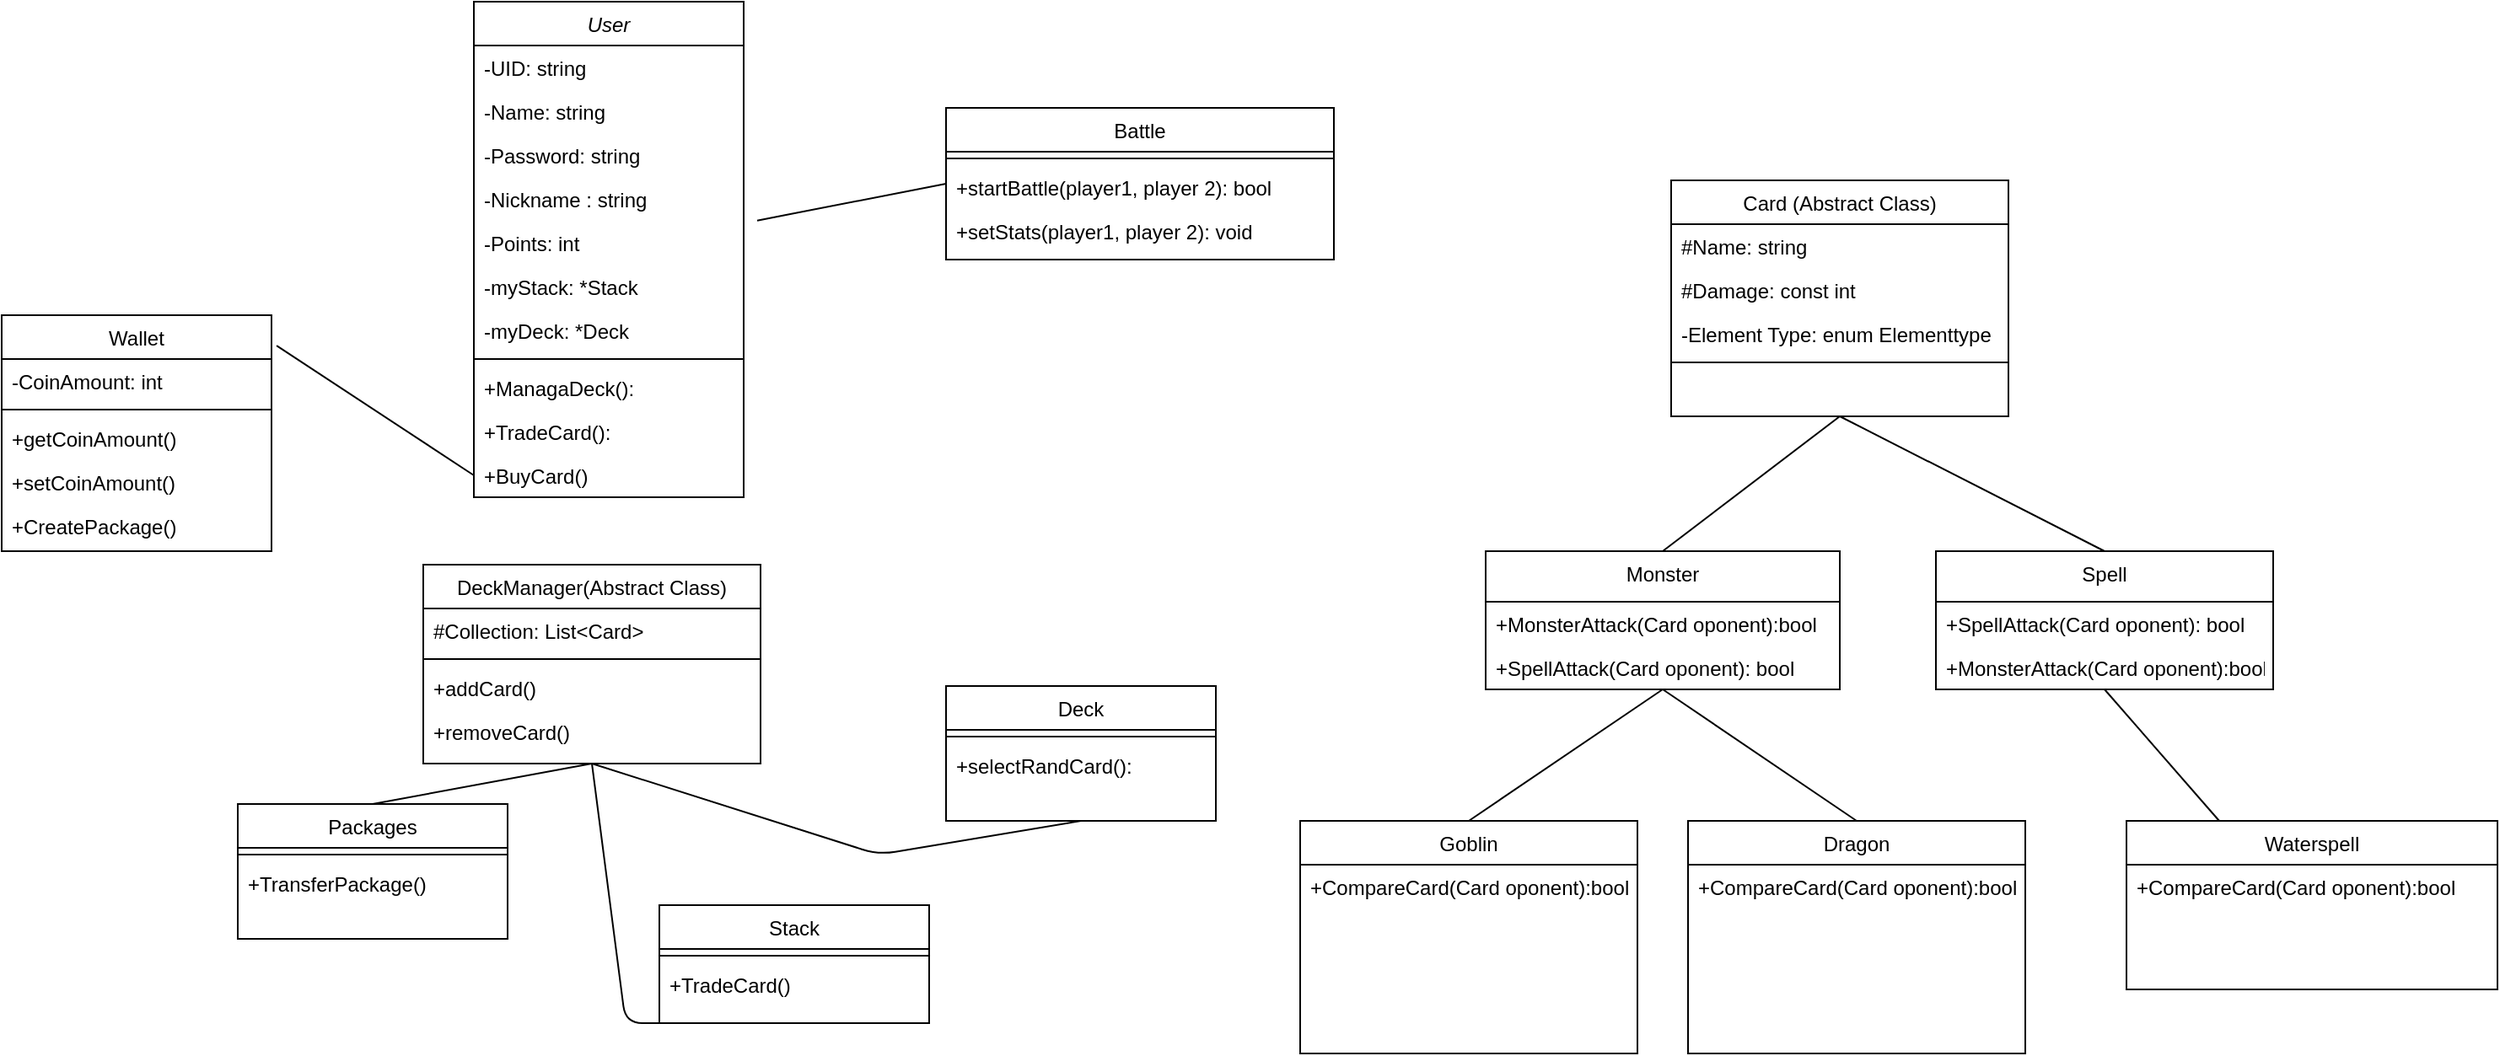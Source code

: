 <mxfile version="15.3.5" type="device"><diagram id="C5RBs43oDa-KdzZeNtuy" name="Page-1"><mxGraphModel dx="2557" dy="2109" grid="1" gridSize="10" guides="1" tooltips="1" connect="1" arrows="1" fold="1" page="1" pageScale="1" pageWidth="827" pageHeight="1169" math="0" shadow="0"><root><mxCell id="WIyWlLk6GJQsqaUBKTNV-0"/><mxCell id="WIyWlLk6GJQsqaUBKTNV-1" parent="WIyWlLk6GJQsqaUBKTNV-0"/><mxCell id="zkfFHV4jXpPFQw0GAbJ--0" value="User" style="swimlane;fontStyle=2;align=center;verticalAlign=top;childLayout=stackLayout;horizontal=1;startSize=26;horizontalStack=0;resizeParent=1;resizeLast=0;collapsible=1;marginBottom=0;rounded=0;shadow=0;strokeWidth=1;" parent="WIyWlLk6GJQsqaUBKTNV-1" vertex="1"><mxGeometry x="-240" y="-266" width="160" height="294" as="geometry"><mxRectangle x="230" y="140" width="160" height="26" as="alternateBounds"/></mxGeometry></mxCell><mxCell id="qg_xBJHXQsBCov1L-OIW-26" value="-UID: string" style="text;align=left;verticalAlign=top;spacingLeft=4;spacingRight=4;overflow=hidden;rotatable=0;points=[[0,0.5],[1,0.5]];portConstraint=eastwest;" vertex="1" parent="zkfFHV4jXpPFQw0GAbJ--0"><mxGeometry y="26" width="160" height="26" as="geometry"/></mxCell><mxCell id="zkfFHV4jXpPFQw0GAbJ--1" value="-Name: string" style="text;align=left;verticalAlign=top;spacingLeft=4;spacingRight=4;overflow=hidden;rotatable=0;points=[[0,0.5],[1,0.5]];portConstraint=eastwest;" parent="zkfFHV4jXpPFQw0GAbJ--0" vertex="1"><mxGeometry y="52" width="160" height="26" as="geometry"/></mxCell><mxCell id="zkfFHV4jXpPFQw0GAbJ--3" value="-Password: string" style="text;align=left;verticalAlign=top;spacingLeft=4;spacingRight=4;overflow=hidden;rotatable=0;points=[[0,0.5],[1,0.5]];portConstraint=eastwest;rounded=0;shadow=0;html=0;" parent="zkfFHV4jXpPFQw0GAbJ--0" vertex="1"><mxGeometry y="78" width="160" height="26" as="geometry"/></mxCell><mxCell id="qg_xBJHXQsBCov1L-OIW-0" value="-Nickname : string" style="text;align=left;verticalAlign=top;spacingLeft=4;spacingRight=4;overflow=hidden;rotatable=0;points=[[0,0.5],[1,0.5]];portConstraint=eastwest;rounded=0;shadow=0;html=0;" vertex="1" parent="zkfFHV4jXpPFQw0GAbJ--0"><mxGeometry y="104" width="160" height="26" as="geometry"/></mxCell><mxCell id="qg_xBJHXQsBCov1L-OIW-86" value="-Points: int" style="text;align=left;verticalAlign=top;spacingLeft=4;spacingRight=4;overflow=hidden;rotatable=0;points=[[0,0.5],[1,0.5]];portConstraint=eastwest;rounded=0;shadow=0;html=0;" vertex="1" parent="zkfFHV4jXpPFQw0GAbJ--0"><mxGeometry y="130" width="160" height="26" as="geometry"/></mxCell><mxCell id="qg_xBJHXQsBCov1L-OIW-87" value="-myStack: *Stack" style="text;align=left;verticalAlign=top;spacingLeft=4;spacingRight=4;overflow=hidden;rotatable=0;points=[[0,0.5],[1,0.5]];portConstraint=eastwest;rounded=0;shadow=0;html=0;" vertex="1" parent="zkfFHV4jXpPFQw0GAbJ--0"><mxGeometry y="156" width="160" height="26" as="geometry"/></mxCell><mxCell id="qg_xBJHXQsBCov1L-OIW-88" value="-myDeck: *Deck" style="text;align=left;verticalAlign=top;spacingLeft=4;spacingRight=4;overflow=hidden;rotatable=0;points=[[0,0.5],[1,0.5]];portConstraint=eastwest;rounded=0;shadow=0;html=0;" vertex="1" parent="zkfFHV4jXpPFQw0GAbJ--0"><mxGeometry y="182" width="160" height="26" as="geometry"/></mxCell><mxCell id="zkfFHV4jXpPFQw0GAbJ--4" value="" style="line;html=1;strokeWidth=1;align=left;verticalAlign=middle;spacingTop=-1;spacingLeft=3;spacingRight=3;rotatable=0;labelPosition=right;points=[];portConstraint=eastwest;" parent="zkfFHV4jXpPFQw0GAbJ--0" vertex="1"><mxGeometry y="208" width="160" height="8" as="geometry"/></mxCell><mxCell id="zkfFHV4jXpPFQw0GAbJ--5" value="+ManagaDeck(): " style="text;align=left;verticalAlign=top;spacingLeft=4;spacingRight=4;overflow=hidden;rotatable=0;points=[[0,0.5],[1,0.5]];portConstraint=eastwest;" parent="zkfFHV4jXpPFQw0GAbJ--0" vertex="1"><mxGeometry y="216" width="160" height="26" as="geometry"/></mxCell><mxCell id="qg_xBJHXQsBCov1L-OIW-18" value="+TradeCard(): " style="text;align=left;verticalAlign=top;spacingLeft=4;spacingRight=4;overflow=hidden;rotatable=0;points=[[0,0.5],[1,0.5]];portConstraint=eastwest;" vertex="1" parent="zkfFHV4jXpPFQw0GAbJ--0"><mxGeometry y="242" width="160" height="26" as="geometry"/></mxCell><mxCell id="qg_xBJHXQsBCov1L-OIW-66" value="+BuyCard()" style="text;align=left;verticalAlign=top;spacingLeft=4;spacingRight=4;overflow=hidden;rotatable=0;points=[[0,0.5],[1,0.5]];portConstraint=eastwest;" vertex="1" parent="zkfFHV4jXpPFQw0GAbJ--0"><mxGeometry y="268" width="160" height="26" as="geometry"/></mxCell><mxCell id="zkfFHV4jXpPFQw0GAbJ--6" value="Goblin" style="swimlane;fontStyle=0;align=center;verticalAlign=top;childLayout=stackLayout;horizontal=1;startSize=26;horizontalStack=0;resizeParent=1;resizeLast=0;collapsible=1;marginBottom=0;rounded=0;shadow=0;strokeWidth=1;" parent="WIyWlLk6GJQsqaUBKTNV-1" vertex="1"><mxGeometry x="250" y="220" width="200" height="138" as="geometry"><mxRectangle x="130" y="380" width="160" height="26" as="alternateBounds"/></mxGeometry></mxCell><mxCell id="qg_xBJHXQsBCov1L-OIW-43" value="+CompareCard(Card oponent):bool " style="text;align=left;verticalAlign=top;spacingLeft=4;spacingRight=4;overflow=hidden;rotatable=0;points=[[0,0.5],[1,0.5]];portConstraint=eastwest;" vertex="1" parent="zkfFHV4jXpPFQw0GAbJ--6"><mxGeometry y="26" width="200" height="24" as="geometry"/></mxCell><mxCell id="zkfFHV4jXpPFQw0GAbJ--17" value="Card (Abstract Class)" style="swimlane;fontStyle=0;align=center;verticalAlign=top;childLayout=stackLayout;horizontal=1;startSize=26;horizontalStack=0;resizeParent=1;resizeLast=0;collapsible=1;marginBottom=0;rounded=0;shadow=0;strokeWidth=1;" parent="WIyWlLk6GJQsqaUBKTNV-1" vertex="1"><mxGeometry x="470" y="-160" width="200" height="140" as="geometry"><mxRectangle x="550" y="140" width="160" height="26" as="alternateBounds"/></mxGeometry></mxCell><mxCell id="zkfFHV4jXpPFQw0GAbJ--18" value="#Name: string" style="text;align=left;verticalAlign=top;spacingLeft=4;spacingRight=4;overflow=hidden;rotatable=0;points=[[0,0.5],[1,0.5]];portConstraint=eastwest;" parent="zkfFHV4jXpPFQw0GAbJ--17" vertex="1"><mxGeometry y="26" width="200" height="26" as="geometry"/></mxCell><mxCell id="zkfFHV4jXpPFQw0GAbJ--19" value="#Damage: const int" style="text;align=left;verticalAlign=top;spacingLeft=4;spacingRight=4;overflow=hidden;rotatable=0;points=[[0,0.5],[1,0.5]];portConstraint=eastwest;rounded=0;shadow=0;html=0;" parent="zkfFHV4jXpPFQw0GAbJ--17" vertex="1"><mxGeometry y="52" width="200" height="26" as="geometry"/></mxCell><mxCell id="zkfFHV4jXpPFQw0GAbJ--20" value="-Element Type: enum Elementtype" style="text;align=left;verticalAlign=top;spacingLeft=4;spacingRight=4;overflow=hidden;rotatable=0;points=[[0,0.5],[1,0.5]];portConstraint=eastwest;rounded=0;shadow=0;html=0;" parent="zkfFHV4jXpPFQw0GAbJ--17" vertex="1"><mxGeometry y="78" width="200" height="26" as="geometry"/></mxCell><mxCell id="zkfFHV4jXpPFQw0GAbJ--23" value="" style="line;html=1;strokeWidth=1;align=left;verticalAlign=middle;spacingTop=-1;spacingLeft=3;spacingRight=3;rotatable=0;labelPosition=right;points=[];portConstraint=eastwest;" parent="zkfFHV4jXpPFQw0GAbJ--17" vertex="1"><mxGeometry y="104" width="200" height="8" as="geometry"/></mxCell><mxCell id="qg_xBJHXQsBCov1L-OIW-3" value="" style="endArrow=none;html=1;startSize=14;endSize=14;sourcePerimeterSpacing=8;targetPerimeterSpacing=8;entryX=0.5;entryY=1;entryDx=0;entryDy=0;exitX=0.5;exitY=0;exitDx=0;exitDy=0;" edge="1" parent="WIyWlLk6GJQsqaUBKTNV-1" source="zkfFHV4jXpPFQw0GAbJ--6" target="qg_xBJHXQsBCov1L-OIW-33"><mxGeometry width="50" height="50" relative="1" as="geometry"><mxPoint x="110" y="330" as="sourcePoint"/><mxPoint x="480" y="150.002" as="targetPoint"/></mxGeometry></mxCell><mxCell id="qg_xBJHXQsBCov1L-OIW-11" value="Dragon" style="swimlane;fontStyle=0;align=center;verticalAlign=top;childLayout=stackLayout;horizontal=1;startSize=26;horizontalStack=0;resizeParent=1;resizeLast=0;collapsible=1;marginBottom=0;rounded=0;shadow=0;strokeWidth=1;" vertex="1" parent="WIyWlLk6GJQsqaUBKTNV-1"><mxGeometry x="480" y="220" width="200" height="138" as="geometry"><mxRectangle x="130" y="380" width="160" height="26" as="alternateBounds"/></mxGeometry></mxCell><mxCell id="qg_xBJHXQsBCov1L-OIW-44" value="+CompareCard(Card oponent):bool " style="text;align=left;verticalAlign=top;spacingLeft=4;spacingRight=4;overflow=hidden;rotatable=0;points=[[0,0.5],[1,0.5]];portConstraint=eastwest;" vertex="1" parent="qg_xBJHXQsBCov1L-OIW-11"><mxGeometry y="26" width="200" height="24" as="geometry"/></mxCell><mxCell id="qg_xBJHXQsBCov1L-OIW-17" value="" style="endArrow=none;html=1;startSize=14;endSize=14;sourcePerimeterSpacing=8;targetPerimeterSpacing=8;exitX=0.5;exitY=0;exitDx=0;exitDy=0;entryX=0.5;entryY=1;entryDx=0;entryDy=0;" edge="1" parent="WIyWlLk6GJQsqaUBKTNV-1" source="qg_xBJHXQsBCov1L-OIW-11" target="qg_xBJHXQsBCov1L-OIW-33"><mxGeometry width="50" height="50" relative="1" as="geometry"><mxPoint x="360" y="250" as="sourcePoint"/><mxPoint x="600" y="130" as="targetPoint"/></mxGeometry></mxCell><mxCell id="qg_xBJHXQsBCov1L-OIW-20" value="Stack" style="swimlane;fontStyle=0;align=center;verticalAlign=top;childLayout=stackLayout;horizontal=1;startSize=26;horizontalStack=0;resizeParent=1;resizeLast=0;collapsible=1;marginBottom=0;rounded=0;shadow=0;strokeWidth=1;" vertex="1" parent="WIyWlLk6GJQsqaUBKTNV-1"><mxGeometry x="-130" y="270" width="160" height="70" as="geometry"><mxRectangle x="550" y="140" width="160" height="26" as="alternateBounds"/></mxGeometry></mxCell><mxCell id="qg_xBJHXQsBCov1L-OIW-24" value="" style="line;html=1;strokeWidth=1;align=left;verticalAlign=middle;spacingTop=-1;spacingLeft=3;spacingRight=3;rotatable=0;labelPosition=right;points=[];portConstraint=eastwest;" vertex="1" parent="qg_xBJHXQsBCov1L-OIW-20"><mxGeometry y="26" width="160" height="8" as="geometry"/></mxCell><mxCell id="qg_xBJHXQsBCov1L-OIW-90" value="+TradeCard()" style="text;align=left;verticalAlign=top;spacingLeft=4;spacingRight=4;overflow=hidden;rotatable=0;points=[[0,0.5],[1,0.5]];portConstraint=eastwest;" vertex="1" parent="qg_xBJHXQsBCov1L-OIW-20"><mxGeometry y="34" width="160" height="26" as="geometry"/></mxCell><mxCell id="qg_xBJHXQsBCov1L-OIW-27" value="Deck" style="swimlane;fontStyle=0;align=center;verticalAlign=top;childLayout=stackLayout;horizontal=1;startSize=26;horizontalStack=0;resizeParent=1;resizeLast=0;collapsible=1;marginBottom=0;rounded=0;shadow=0;strokeWidth=1;" vertex="1" parent="WIyWlLk6GJQsqaUBKTNV-1"><mxGeometry x="40" y="140" width="160" height="80" as="geometry"><mxRectangle x="550" y="140" width="160" height="26" as="alternateBounds"/></mxGeometry></mxCell><mxCell id="qg_xBJHXQsBCov1L-OIW-31" value="" style="line;html=1;strokeWidth=1;align=left;verticalAlign=middle;spacingTop=-1;spacingLeft=3;spacingRight=3;rotatable=0;labelPosition=right;points=[];portConstraint=eastwest;" vertex="1" parent="qg_xBJHXQsBCov1L-OIW-27"><mxGeometry y="26" width="160" height="8" as="geometry"/></mxCell><mxCell id="qg_xBJHXQsBCov1L-OIW-32" value="+selectRandCard():" style="text;align=left;verticalAlign=top;spacingLeft=4;spacingRight=4;overflow=hidden;rotatable=0;points=[[0,0.5],[1,0.5]];portConstraint=eastwest;" vertex="1" parent="qg_xBJHXQsBCov1L-OIW-27"><mxGeometry y="34" width="160" height="26" as="geometry"/></mxCell><mxCell id="qg_xBJHXQsBCov1L-OIW-33" value="Monster" style="swimlane;fontStyle=0;align=center;verticalAlign=top;childLayout=stackLayout;horizontal=1;startSize=30;horizontalStack=0;resizeParent=1;resizeLast=0;collapsible=1;marginBottom=0;rounded=0;shadow=0;strokeWidth=1;" vertex="1" parent="WIyWlLk6GJQsqaUBKTNV-1"><mxGeometry x="360" y="60" width="210" height="82" as="geometry"><mxRectangle x="550" y="140" width="160" height="26" as="alternateBounds"/></mxGeometry></mxCell><mxCell id="qg_xBJHXQsBCov1L-OIW-38" value="+MonsterAttack(Card oponent):bool " style="text;align=left;verticalAlign=top;spacingLeft=4;spacingRight=4;overflow=hidden;rotatable=0;points=[[0,0.5],[1,0.5]];portConstraint=eastwest;" vertex="1" parent="qg_xBJHXQsBCov1L-OIW-33"><mxGeometry y="30" width="210" height="26" as="geometry"/></mxCell><mxCell id="qg_xBJHXQsBCov1L-OIW-93" value="+SpellAttack(Card oponent): bool " style="text;align=left;verticalAlign=top;spacingLeft=4;spacingRight=4;overflow=hidden;rotatable=0;points=[[0,0.5],[1,0.5]];portConstraint=eastwest;" vertex="1" parent="qg_xBJHXQsBCov1L-OIW-33"><mxGeometry y="56" width="210" height="26" as="geometry"/></mxCell><mxCell id="qg_xBJHXQsBCov1L-OIW-39" value="Spell" style="swimlane;fontStyle=0;align=center;verticalAlign=top;childLayout=stackLayout;horizontal=1;startSize=30;horizontalStack=0;resizeParent=1;resizeLast=0;collapsible=1;marginBottom=0;rounded=0;shadow=0;strokeWidth=1;" vertex="1" parent="WIyWlLk6GJQsqaUBKTNV-1"><mxGeometry x="627" y="60" width="200" height="82" as="geometry"><mxRectangle x="550" y="140" width="160" height="26" as="alternateBounds"/></mxGeometry></mxCell><mxCell id="qg_xBJHXQsBCov1L-OIW-40" value="+SpellAttack(Card oponent): bool " style="text;align=left;verticalAlign=top;spacingLeft=4;spacingRight=4;overflow=hidden;rotatable=0;points=[[0,0.5],[1,0.5]];portConstraint=eastwest;" vertex="1" parent="qg_xBJHXQsBCov1L-OIW-39"><mxGeometry y="30" width="200" height="26" as="geometry"/></mxCell><mxCell id="qg_xBJHXQsBCov1L-OIW-94" value="+MonsterAttack(Card oponent):bool " style="text;align=left;verticalAlign=top;spacingLeft=4;spacingRight=4;overflow=hidden;rotatable=0;points=[[0,0.5],[1,0.5]];portConstraint=eastwest;" vertex="1" parent="qg_xBJHXQsBCov1L-OIW-39"><mxGeometry y="56" width="200" height="26" as="geometry"/></mxCell><mxCell id="qg_xBJHXQsBCov1L-OIW-41" value="Waterspell" style="swimlane;fontStyle=0;align=center;verticalAlign=top;childLayout=stackLayout;horizontal=1;startSize=26;horizontalStack=0;resizeParent=1;resizeLast=0;collapsible=1;marginBottom=0;rounded=0;shadow=0;strokeWidth=1;" vertex="1" parent="WIyWlLk6GJQsqaUBKTNV-1"><mxGeometry x="740" y="220" width="220" height="100" as="geometry"><mxRectangle x="130" y="380" width="160" height="26" as="alternateBounds"/></mxGeometry></mxCell><mxCell id="qg_xBJHXQsBCov1L-OIW-45" value="+CompareCard(Card oponent):bool " style="text;align=left;verticalAlign=top;spacingLeft=4;spacingRight=4;overflow=hidden;rotatable=0;points=[[0,0.5],[1,0.5]];portConstraint=eastwest;" vertex="1" parent="qg_xBJHXQsBCov1L-OIW-41"><mxGeometry y="26" width="220" height="26" as="geometry"/></mxCell><mxCell id="qg_xBJHXQsBCov1L-OIW-42" value="" style="endArrow=none;html=1;startSize=14;endSize=14;sourcePerimeterSpacing=8;targetPerimeterSpacing=8;exitX=0.25;exitY=0;exitDx=0;exitDy=0;entryX=0.5;entryY=1;entryDx=0;entryDy=0;" edge="1" parent="WIyWlLk6GJQsqaUBKTNV-1" source="qg_xBJHXQsBCov1L-OIW-41" target="qg_xBJHXQsBCov1L-OIW-39"><mxGeometry width="50" height="50" relative="1" as="geometry"><mxPoint x="760" y="240" as="sourcePoint"/><mxPoint x="700" y="140" as="targetPoint"/></mxGeometry></mxCell><mxCell id="qg_xBJHXQsBCov1L-OIW-49" value="Packages" style="swimlane;fontStyle=0;align=center;verticalAlign=top;childLayout=stackLayout;horizontal=1;startSize=26;horizontalStack=0;resizeParent=1;resizeLast=0;collapsible=1;marginBottom=0;rounded=0;shadow=0;strokeWidth=1;" vertex="1" parent="WIyWlLk6GJQsqaUBKTNV-1"><mxGeometry x="-380" y="210" width="160" height="80" as="geometry"><mxRectangle x="550" y="140" width="160" height="26" as="alternateBounds"/></mxGeometry></mxCell><mxCell id="qg_xBJHXQsBCov1L-OIW-51" value="" style="line;html=1;strokeWidth=1;align=left;verticalAlign=middle;spacingTop=-1;spacingLeft=3;spacingRight=3;rotatable=0;labelPosition=right;points=[];portConstraint=eastwest;" vertex="1" parent="qg_xBJHXQsBCov1L-OIW-49"><mxGeometry y="26" width="160" height="8" as="geometry"/></mxCell><mxCell id="qg_xBJHXQsBCov1L-OIW-89" value="+TransferPackage()" style="text;align=left;verticalAlign=top;spacingLeft=4;spacingRight=4;overflow=hidden;rotatable=0;points=[[0,0.5],[1,0.5]];portConstraint=eastwest;" vertex="1" parent="qg_xBJHXQsBCov1L-OIW-49"><mxGeometry y="34" width="160" height="26" as="geometry"/></mxCell><mxCell id="qg_xBJHXQsBCov1L-OIW-54" value="Wallet" style="swimlane;fontStyle=0;align=center;verticalAlign=top;childLayout=stackLayout;horizontal=1;startSize=26;horizontalStack=0;resizeParent=1;resizeLast=0;collapsible=1;marginBottom=0;rounded=0;shadow=0;strokeWidth=1;" vertex="1" parent="WIyWlLk6GJQsqaUBKTNV-1"><mxGeometry x="-520" y="-80" width="160" height="140" as="geometry"><mxRectangle x="550" y="140" width="160" height="26" as="alternateBounds"/></mxGeometry></mxCell><mxCell id="qg_xBJHXQsBCov1L-OIW-55" value="-CoinAmount: int" style="text;align=left;verticalAlign=top;spacingLeft=4;spacingRight=4;overflow=hidden;rotatable=0;points=[[0,0.5],[1,0.5]];portConstraint=eastwest;" vertex="1" parent="qg_xBJHXQsBCov1L-OIW-54"><mxGeometry y="26" width="160" height="26" as="geometry"/></mxCell><mxCell id="qg_xBJHXQsBCov1L-OIW-56" value="" style="line;html=1;strokeWidth=1;align=left;verticalAlign=middle;spacingTop=-1;spacingLeft=3;spacingRight=3;rotatable=0;labelPosition=right;points=[];portConstraint=eastwest;" vertex="1" parent="qg_xBJHXQsBCov1L-OIW-54"><mxGeometry y="52" width="160" height="8" as="geometry"/></mxCell><mxCell id="qg_xBJHXQsBCov1L-OIW-57" value="+getCoinAmount()" style="text;align=left;verticalAlign=top;spacingLeft=4;spacingRight=4;overflow=hidden;rotatable=0;points=[[0,0.5],[1,0.5]];portConstraint=eastwest;" vertex="1" parent="qg_xBJHXQsBCov1L-OIW-54"><mxGeometry y="60" width="160" height="26" as="geometry"/></mxCell><mxCell id="qg_xBJHXQsBCov1L-OIW-58" value="+setCoinAmount()" style="text;align=left;verticalAlign=top;spacingLeft=4;spacingRight=4;overflow=hidden;rotatable=0;points=[[0,0.5],[1,0.5]];portConstraint=eastwest;" vertex="1" parent="qg_xBJHXQsBCov1L-OIW-54"><mxGeometry y="86" width="160" height="26" as="geometry"/></mxCell><mxCell id="qg_xBJHXQsBCov1L-OIW-84" value="+CreatePackage()" style="text;align=left;verticalAlign=top;spacingLeft=4;spacingRight=4;overflow=hidden;rotatable=0;points=[[0,0.5],[1,0.5]];portConstraint=eastwest;" vertex="1" parent="qg_xBJHXQsBCov1L-OIW-54"><mxGeometry y="112" width="160" height="26" as="geometry"/></mxCell><mxCell id="qg_xBJHXQsBCov1L-OIW-59" value="Battle" style="swimlane;fontStyle=0;align=center;verticalAlign=top;childLayout=stackLayout;horizontal=1;startSize=26;horizontalStack=0;resizeParent=1;resizeLast=0;collapsible=1;marginBottom=0;rounded=0;shadow=0;strokeWidth=1;" vertex="1" parent="WIyWlLk6GJQsqaUBKTNV-1"><mxGeometry x="40" y="-203" width="230" height="90" as="geometry"><mxRectangle x="550" y="140" width="160" height="26" as="alternateBounds"/></mxGeometry></mxCell><mxCell id="qg_xBJHXQsBCov1L-OIW-61" value="" style="line;html=1;strokeWidth=1;align=left;verticalAlign=middle;spacingTop=-1;spacingLeft=3;spacingRight=3;rotatable=0;labelPosition=right;points=[];portConstraint=eastwest;" vertex="1" parent="qg_xBJHXQsBCov1L-OIW-59"><mxGeometry y="26" width="230" height="8" as="geometry"/></mxCell><mxCell id="qg_xBJHXQsBCov1L-OIW-62" value="+startBattle(player1, player 2): bool" style="text;align=left;verticalAlign=top;spacingLeft=4;spacingRight=4;overflow=hidden;rotatable=0;points=[[0,0.5],[1,0.5]];portConstraint=eastwest;" vertex="1" parent="qg_xBJHXQsBCov1L-OIW-59"><mxGeometry y="34" width="230" height="26" as="geometry"/></mxCell><mxCell id="qg_xBJHXQsBCov1L-OIW-85" value="+setStats(player1, player 2): void" style="text;align=left;verticalAlign=top;spacingLeft=4;spacingRight=4;overflow=hidden;rotatable=0;points=[[0,0.5],[1,0.5]];portConstraint=eastwest;" vertex="1" parent="qg_xBJHXQsBCov1L-OIW-59"><mxGeometry y="60" width="230" height="26" as="geometry"/></mxCell><mxCell id="qg_xBJHXQsBCov1L-OIW-67" value="DeckManager(Abstract Class)" style="swimlane;fontStyle=0;align=center;verticalAlign=top;childLayout=stackLayout;horizontal=1;startSize=26;horizontalStack=0;resizeParent=1;resizeLast=0;collapsible=1;marginBottom=0;rounded=0;shadow=0;strokeWidth=1;" vertex="1" parent="WIyWlLk6GJQsqaUBKTNV-1"><mxGeometry x="-270" y="68" width="200" height="118" as="geometry"><mxRectangle x="550" y="140" width="160" height="26" as="alternateBounds"/></mxGeometry></mxCell><mxCell id="qg_xBJHXQsBCov1L-OIW-73" value="#Collection: List&lt;Card&gt; " style="text;align=left;verticalAlign=top;spacingLeft=4;spacingRight=4;overflow=hidden;rotatable=0;points=[[0,0.5],[1,0.5]];portConstraint=eastwest;" vertex="1" parent="qg_xBJHXQsBCov1L-OIW-67"><mxGeometry y="26" width="200" height="26" as="geometry"/></mxCell><mxCell id="qg_xBJHXQsBCov1L-OIW-71" value="" style="line;html=1;strokeWidth=1;align=left;verticalAlign=middle;spacingTop=-1;spacingLeft=3;spacingRight=3;rotatable=0;labelPosition=right;points=[];portConstraint=eastwest;" vertex="1" parent="qg_xBJHXQsBCov1L-OIW-67"><mxGeometry y="52" width="200" height="8" as="geometry"/></mxCell><mxCell id="qg_xBJHXQsBCov1L-OIW-72" value="+addCard() " style="text;align=left;verticalAlign=top;spacingLeft=4;spacingRight=4;overflow=hidden;rotatable=0;points=[[0,0.5],[1,0.5]];portConstraint=eastwest;" vertex="1" parent="qg_xBJHXQsBCov1L-OIW-67"><mxGeometry y="60" width="200" height="26" as="geometry"/></mxCell><mxCell id="qg_xBJHXQsBCov1L-OIW-74" value="+removeCard() " style="text;align=left;verticalAlign=top;spacingLeft=4;spacingRight=4;overflow=hidden;rotatable=0;points=[[0,0.5],[1,0.5]];portConstraint=eastwest;" vertex="1" parent="qg_xBJHXQsBCov1L-OIW-67"><mxGeometry y="86" width="200" height="26" as="geometry"/></mxCell><mxCell id="qg_xBJHXQsBCov1L-OIW-76" value="" style="endArrow=none;html=1;startSize=14;endSize=14;sourcePerimeterSpacing=8;targetPerimeterSpacing=8;entryX=0.5;entryY=1;entryDx=0;entryDy=0;exitX=0.5;exitY=0;exitDx=0;exitDy=0;" edge="1" parent="WIyWlLk6GJQsqaUBKTNV-1" source="qg_xBJHXQsBCov1L-OIW-49" target="qg_xBJHXQsBCov1L-OIW-67"><mxGeometry width="50" height="50" relative="1" as="geometry"><mxPoint x="-10" y="278" as="sourcePoint"/><mxPoint x="100" y="188.002" as="targetPoint"/></mxGeometry></mxCell><mxCell id="qg_xBJHXQsBCov1L-OIW-77" value="" style="endArrow=none;html=1;startSize=14;endSize=14;sourcePerimeterSpacing=8;targetPerimeterSpacing=8;exitX=0.5;exitY=1;exitDx=0;exitDy=0;entryX=0.5;entryY=1;entryDx=0;entryDy=0;" edge="1" parent="WIyWlLk6GJQsqaUBKTNV-1" source="qg_xBJHXQsBCov1L-OIW-20" target="qg_xBJHXQsBCov1L-OIW-67"><mxGeometry width="50" height="50" relative="1" as="geometry"><mxPoint x="-170" y="250" as="sourcePoint"/><mxPoint x="100" y="190" as="targetPoint"/><Array as="points"><mxPoint x="-150" y="340"/></Array></mxGeometry></mxCell><mxCell id="qg_xBJHXQsBCov1L-OIW-78" value="" style="endArrow=none;html=1;startSize=14;endSize=14;sourcePerimeterSpacing=8;targetPerimeterSpacing=8;exitX=0.5;exitY=1;exitDx=0;exitDy=0;entryX=0.5;entryY=1;entryDx=0;entryDy=0;" edge="1" parent="WIyWlLk6GJQsqaUBKTNV-1" source="qg_xBJHXQsBCov1L-OIW-27" target="qg_xBJHXQsBCov1L-OIW-67"><mxGeometry width="50" height="50" relative="1" as="geometry"><mxPoint x="-160" y="260" as="sourcePoint"/><mxPoint x="120" y="190" as="targetPoint"/><Array as="points"><mxPoint y="240"/></Array></mxGeometry></mxCell><mxCell id="qg_xBJHXQsBCov1L-OIW-79" value="" style="endArrow=none;html=1;startSize=14;endSize=14;sourcePerimeterSpacing=8;targetPerimeterSpacing=8;entryX=0;entryY=0.5;entryDx=0;entryDy=0;exitX=1.019;exitY=0.129;exitDx=0;exitDy=0;exitPerimeter=0;" edge="1" parent="WIyWlLk6GJQsqaUBKTNV-1" source="qg_xBJHXQsBCov1L-OIW-54" target="qg_xBJHXQsBCov1L-OIW-66"><mxGeometry width="50" height="50" relative="1" as="geometry"><mxPoint x="-170" y="250" as="sourcePoint"/><mxPoint x="120" y="198" as="targetPoint"/></mxGeometry></mxCell><mxCell id="qg_xBJHXQsBCov1L-OIW-81" value="" style="endArrow=none;html=1;startSize=14;endSize=14;sourcePerimeterSpacing=8;targetPerimeterSpacing=8;exitX=0;exitY=0.5;exitDx=0;exitDy=0;" edge="1" parent="WIyWlLk6GJQsqaUBKTNV-1" source="qg_xBJHXQsBCov1L-OIW-59" target="zkfFHV4jXpPFQw0GAbJ--0"><mxGeometry width="50" height="50" relative="1" as="geometry"><mxPoint x="240" y="-20" as="sourcePoint"/><mxPoint x="250" y="136" as="targetPoint"/></mxGeometry></mxCell><mxCell id="qg_xBJHXQsBCov1L-OIW-91" value="" style="endArrow=none;html=1;startSize=14;endSize=14;sourcePerimeterSpacing=8;targetPerimeterSpacing=8;entryX=0.5;entryY=1;entryDx=0;entryDy=0;exitX=0.5;exitY=0;exitDx=0;exitDy=0;" edge="1" parent="WIyWlLk6GJQsqaUBKTNV-1" source="qg_xBJHXQsBCov1L-OIW-33" target="zkfFHV4jXpPFQw0GAbJ--17"><mxGeometry width="50" height="50" relative="1" as="geometry"><mxPoint x="380.0" y="250" as="sourcePoint"/><mxPoint x="490.0" y="160.002" as="targetPoint"/></mxGeometry></mxCell><mxCell id="qg_xBJHXQsBCov1L-OIW-92" value="" style="endArrow=none;html=1;startSize=14;endSize=14;sourcePerimeterSpacing=8;targetPerimeterSpacing=8;entryX=0.5;entryY=1;entryDx=0;entryDy=0;exitX=0.5;exitY=0;exitDx=0;exitDy=0;" edge="1" parent="WIyWlLk6GJQsqaUBKTNV-1" source="qg_xBJHXQsBCov1L-OIW-39" target="zkfFHV4jXpPFQw0GAbJ--17"><mxGeometry width="50" height="50" relative="1" as="geometry"><mxPoint x="475.0" y="70" as="sourcePoint"/><mxPoint x="580.0" y="-10" as="targetPoint"/></mxGeometry></mxCell></root></mxGraphModel></diagram></mxfile>